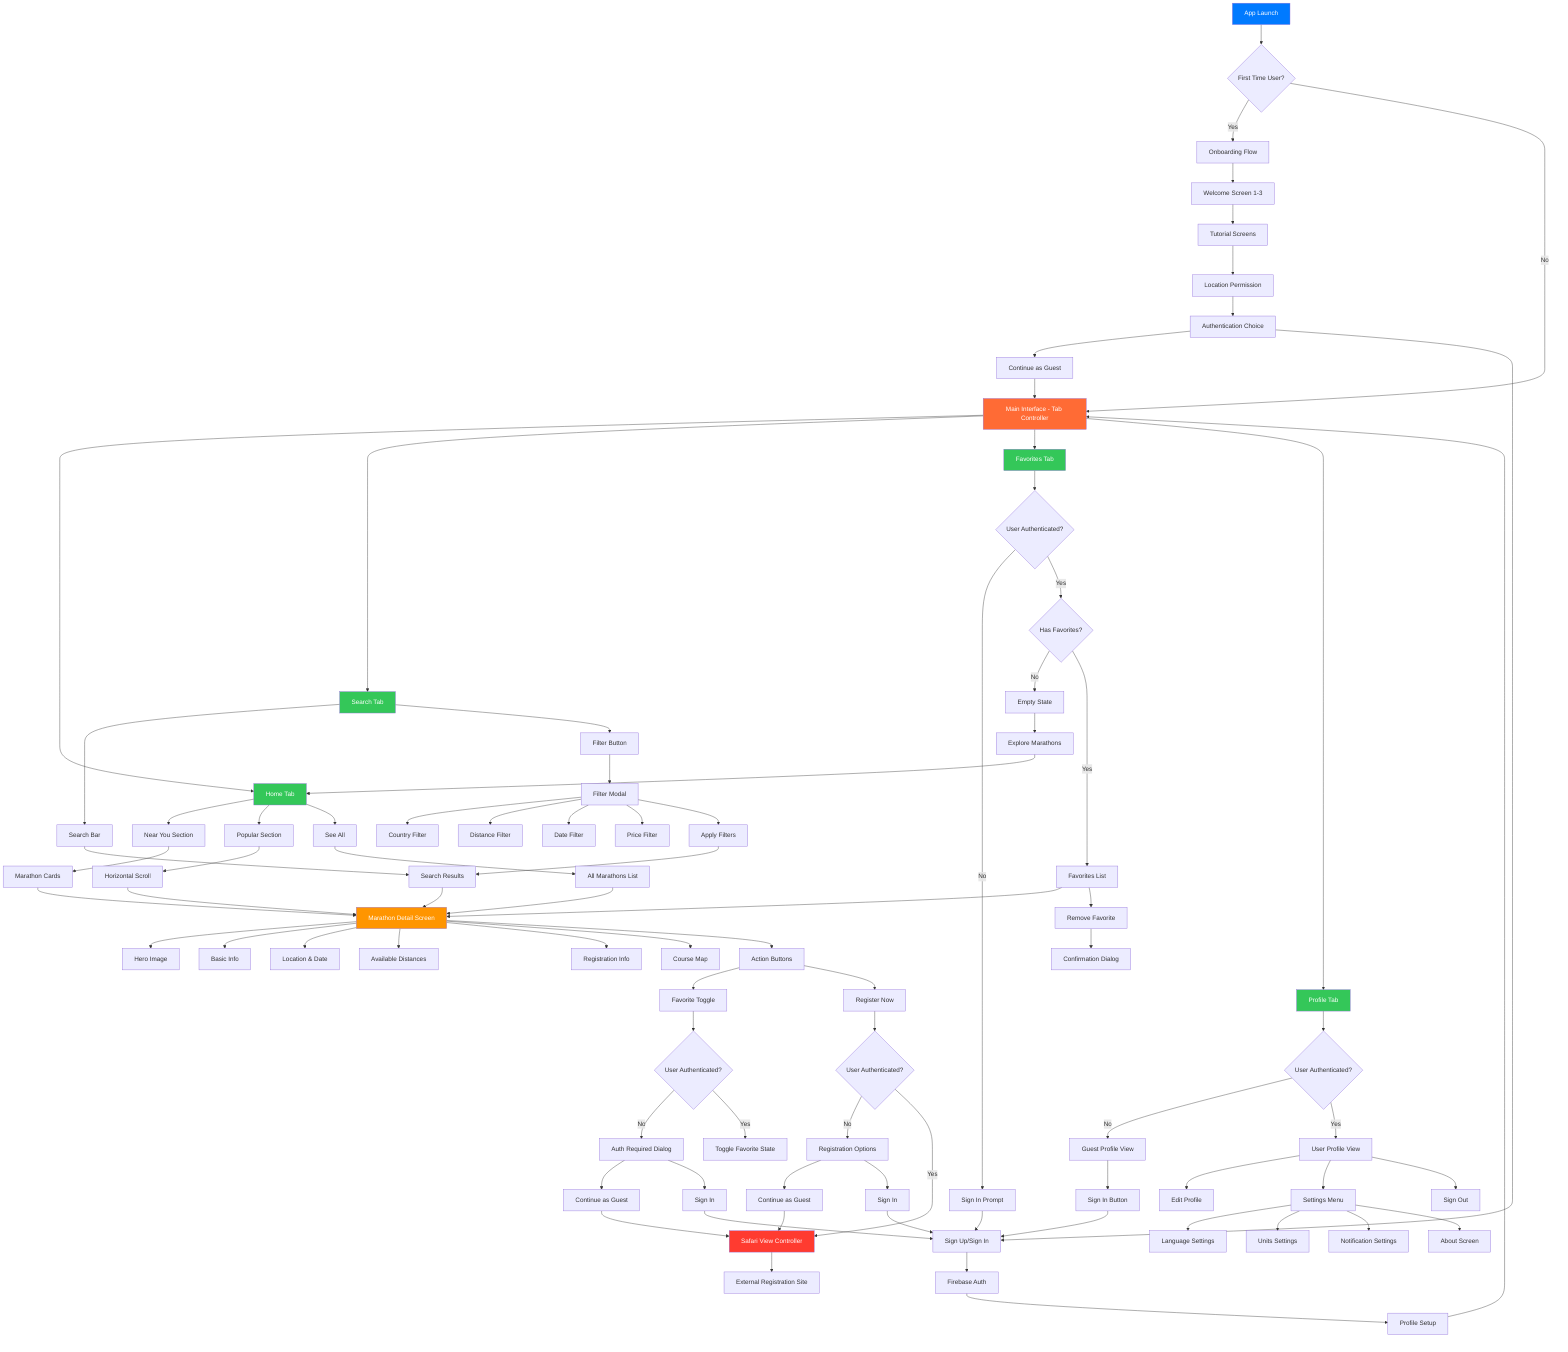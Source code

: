 graph TD
    A[App Launch] --> B{First Time User?}
    B -->|Yes| C[Onboarding Flow]
    B -->|No| D[Main Interface]
    
    C --> C1[Welcome Screen 1-3]
    C1 --> C2[Tutorial Screens]
    C2 --> C3[Location Permission]
    C3 --> C4[Authentication Choice]
    
    C4 --> C4a[Continue as Guest]
    C4 --> C4b[Sign Up/Sign In]
    C4b --> C5[Firebase Auth]
    C5 --> C6[Profile Setup]
    C6 --> D
    C4a --> D
    
    D[Main Interface - Tab Controller] --> E[Home Tab]
    D --> F[Search Tab]
    D --> G[Favorites Tab]
    D --> H[Profile Tab]
    
    E --> E1[Near You Section]
    E --> E2[Popular Section]
    E1 --> E3[Marathon Cards]
    E2 --> E4[Horizontal Scroll]
    E3 --> I[Marathon Detail]
    E4 --> I
    E --> E5[See All] --> J[All Marathons List]
    J --> I
    
    F --> F1[Search Bar]
    F --> F2[Filter Button]
    F1 --> F3[Search Results]
    F2 --> F4[Filter Modal]
    F4 --> F4a[Country Filter]
    F4 --> F4b[Distance Filter]
    F4 --> F4c[Date Filter]
    F4 --> F4d[Price Filter]
    F4 --> F5[Apply Filters]
    F5 --> F3
    F3 --> I
    
    G --> G1{User Authenticated?}
    G1 -->|No| G2[Sign In Prompt]
    G1 -->|Yes| G3{Has Favorites?}
    G3 -->|No| G4[Empty State]
    G3 -->|Yes| G5[Favorites List]
    G2 --> C4b
    G4 --> G6[Explore Marathons] --> E
    G5 --> I
    G5 --> G7[Remove Favorite]
    G7 --> G8[Confirmation Dialog]
    
    H --> H1{User Authenticated?}
    H1 -->|No| H2[Guest Profile View]
    H1 -->|Yes| H3[User Profile View]
    H2 --> H4[Sign In Button] --> C4b
    H3 --> H5[Edit Profile]
    H3 --> H6[Settings Menu]
    H6 --> H6a[Language Settings]
    H6 --> H6b[Units Settings]
    H6 --> H6c[Notification Settings]
    H6 --> H6d[About Screen]
    H3 --> H7[Sign Out]
    
    I[Marathon Detail Screen] --> I1[Hero Image]
    I --> I2[Basic Info]
    I --> I3[Location & Date]
    I --> I4[Available Distances]
    I --> I5[Registration Info]
    I --> I6[Course Map]
    I --> I7[Action Buttons]
    
    I7 --> I8[Favorite Toggle]
    I7 --> I9[Register Now]
    
    I8 --> I8a{User Authenticated?}
    I8a -->|No| K[Auth Required Dialog]
    I8a -->|Yes| I8b[Toggle Favorite State]
    
    I9 --> I9a{User Authenticated?}
    I9a -->|No| L[Registration Options]
    I9a -->|Yes| M[Safari View Controller]
    L --> L1[Continue as Guest] --> M
    L --> L2[Sign In] --> C4b
    
    K --> K1[Continue as Guest] --> M
    K --> K2[Sign In] --> C4b
    
    M --> N[External Registration Site]
    
    style A fill:#007AFF,color:#fff
    style D fill:#FF6B35,color:#fff
    style E fill:#34C759,color:#fff
    style F fill:#34C759,color:#fff
    style G fill:#34C759,color:#fff
    style H fill:#34C759,color:#fff
    style I fill:#FF9500,color:#fff
    style M fill:#FF3B30,color:#fff